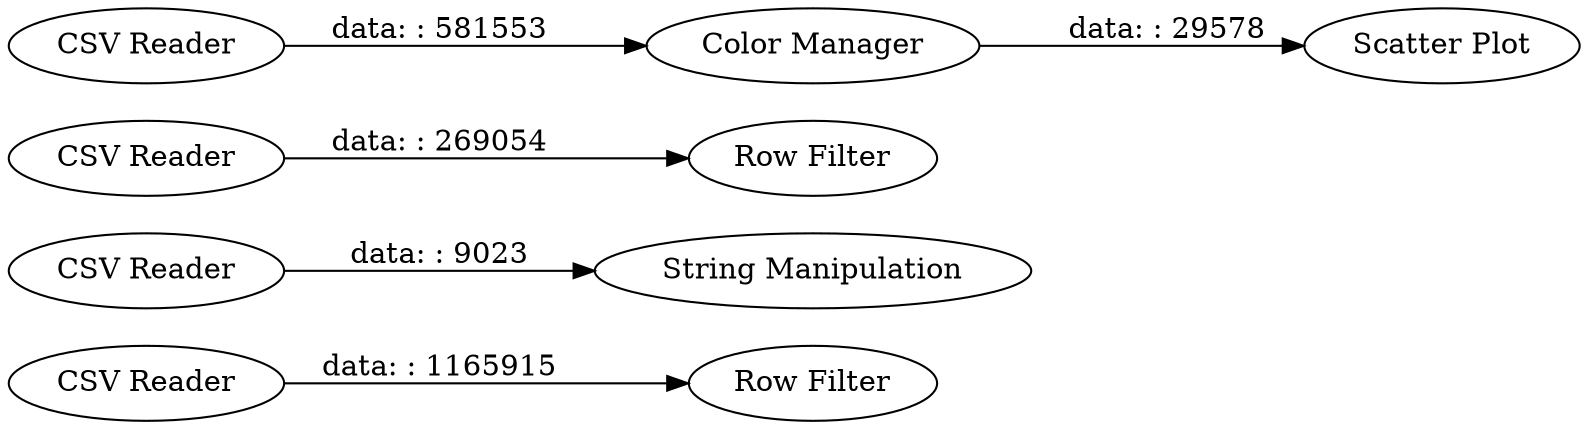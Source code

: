 digraph {
	"-2250594060596740559_8" [label="Row Filter"]
	"-2250594060596740559_9" [label="String Manipulation"]
	"-2250594060596740559_1" [label="CSV Reader"]
	"-2250594060596740559_3" [label="CSV Reader"]
	"-2250594060596740559_7" [label="Scatter Plot"]
	"-2250594060596740559_5" [label="Row Filter"]
	"-2250594060596740559_4" [label="CSV Reader"]
	"-2250594060596740559_6" [label="Color Manager"]
	"-2250594060596740559_2" [label="CSV Reader"]
	"-2250594060596740559_3" -> "-2250594060596740559_6" [label="data: : 581553"]
	"-2250594060596740559_2" -> "-2250594060596740559_9" [label="data: : 9023"]
	"-2250594060596740559_1" -> "-2250594060596740559_5" [label="data: : 269054"]
	"-2250594060596740559_4" -> "-2250594060596740559_8" [label="data: : 1165915"]
	"-2250594060596740559_6" -> "-2250594060596740559_7" [label="data: : 29578"]
	rankdir=LR
}
